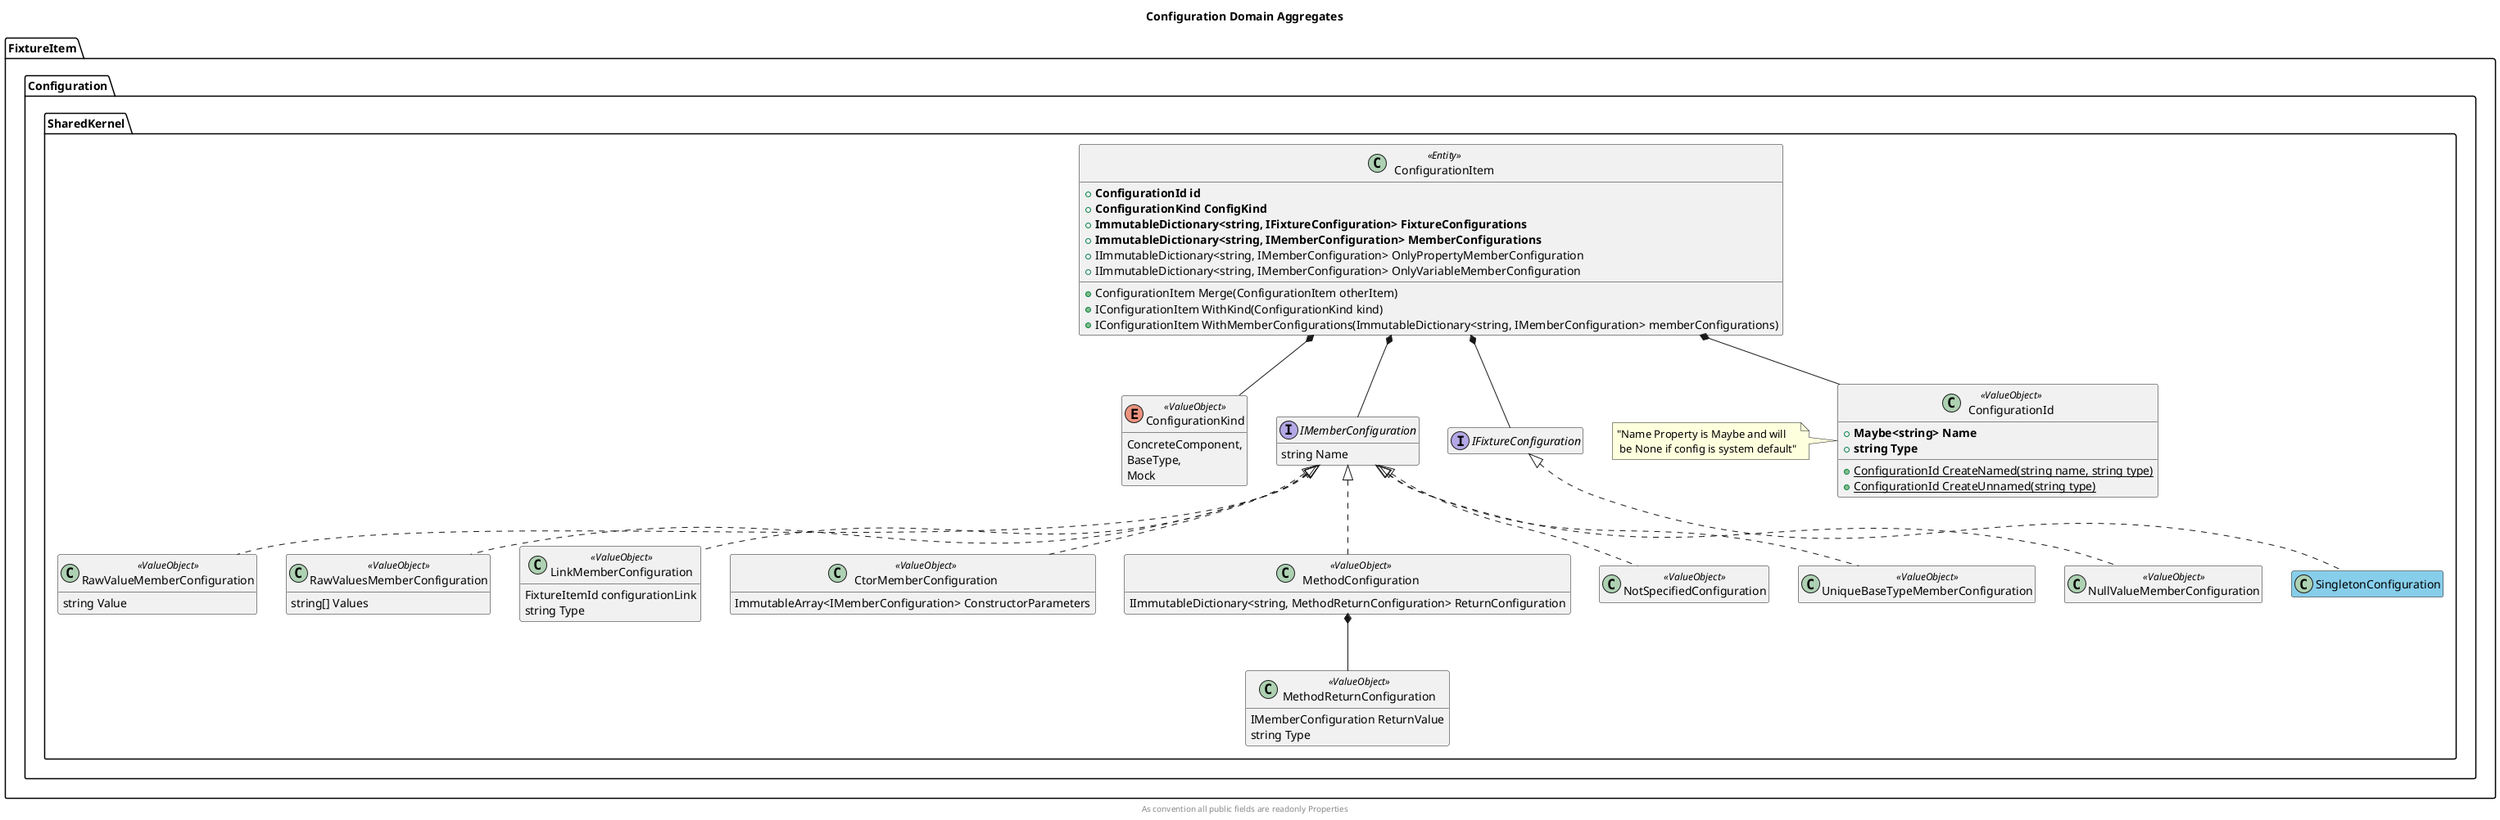 @startuml
hide empty members

title Configuration Domain Aggregates

footer
    As convention all public fields are readonly Properties
endfooter

' (v,Turquoise)
' (E,violet)
' (e,orange)

package FixtureItem.Configuration
{
    package SharedKernel
    {
        class ConfigurationId<<ValueObject>>
        {
            +<b>Maybe<string> Name</b>
            +<b>string Type</b>
            +{static} ConfigurationId CreateNamed(string name, string type)
            +{static} ConfigurationId CreateUnnamed(string type)
        }

        note left of ConfigurationId :  "Name Property is Maybe and will \r\n be None if config is system default"

        enum ConfigurationKind<<ValueObject>>
        {
            ConcreteComponent,
            BaseType,
            Mock
        }

        interface IMemberConfiguration
        {
            string Name
        }

        interface IFixtureConfiguration
        {
        }

        class ConfigurationItem<<Entity>>
        {
            +<b>ConfigurationId id</b>
            +<b>ConfigurationKind ConfigKind</b>
            +<b>ImmutableDictionary<string, IFixtureConfiguration> FixtureConfigurations</b>
            +<b>ImmutableDictionary<string, IMemberConfiguration> MemberConfigurations</b>
            +IImmutableDictionary<string, IMemberConfiguration> OnlyPropertyMemberConfiguration
            +IImmutableDictionary<string, IMemberConfiguration> OnlyVariableMemberConfiguration
            +ConfigurationItem Merge(ConfigurationItem otherItem)
            +IConfigurationItem WithKind(ConfigurationKind kind)
            +IConfigurationItem WithMemberConfigurations(ImmutableDictionary<string, IMemberConfiguration> memberConfigurations)
        }

        class SingletonConfiguration #SkyBlue implements IFixtureConfiguration

        class RawValueMemberConfiguration<<ValueObject>> implements IMemberConfiguration
        {
            string Value
        }

        class RawValuesMemberConfiguration<<ValueObject>> implements IMemberConfiguration
        {
            string[] Values
        }

        class LinkMemberConfiguration<<ValueObject>> implements IMemberConfiguration
        {
            FixtureItemId configurationLink
            string Type
        }

        class CtorMemberConfiguration <<ValueObject>> implements IMemberConfiguration
        {
            ImmutableArray<IMemberConfiguration> ConstructorParameters
        }

        class MethodConfiguration <<ValueObject>> implements IMemberConfiguration
        {
            IImmutableDictionary<string, MethodReturnConfiguration> ReturnConfiguration
        }

        class MethodReturnConfiguration <<ValueObject>>
        {
            IMemberConfiguration ReturnValue
            string Type
        }

        class NotSpecifiedConfiguration<<ValueObject>> implements IMemberConfiguration

        class UniqueBaseTypeMemberConfiguration<<ValueObject>> implements IMemberConfiguration

        class NullValueMemberConfiguration<<ValueObject>> implements IMemberConfiguration

        ConfigurationItem *-- ConfigurationId
        ConfigurationItem *-- ConfigurationKind
        ConfigurationItem *-- IMemberConfiguration
        ConfigurationItem *-- IFixtureConfiguration
        MethodConfiguration *-- MethodReturnConfiguration
    }
}

@enduml
